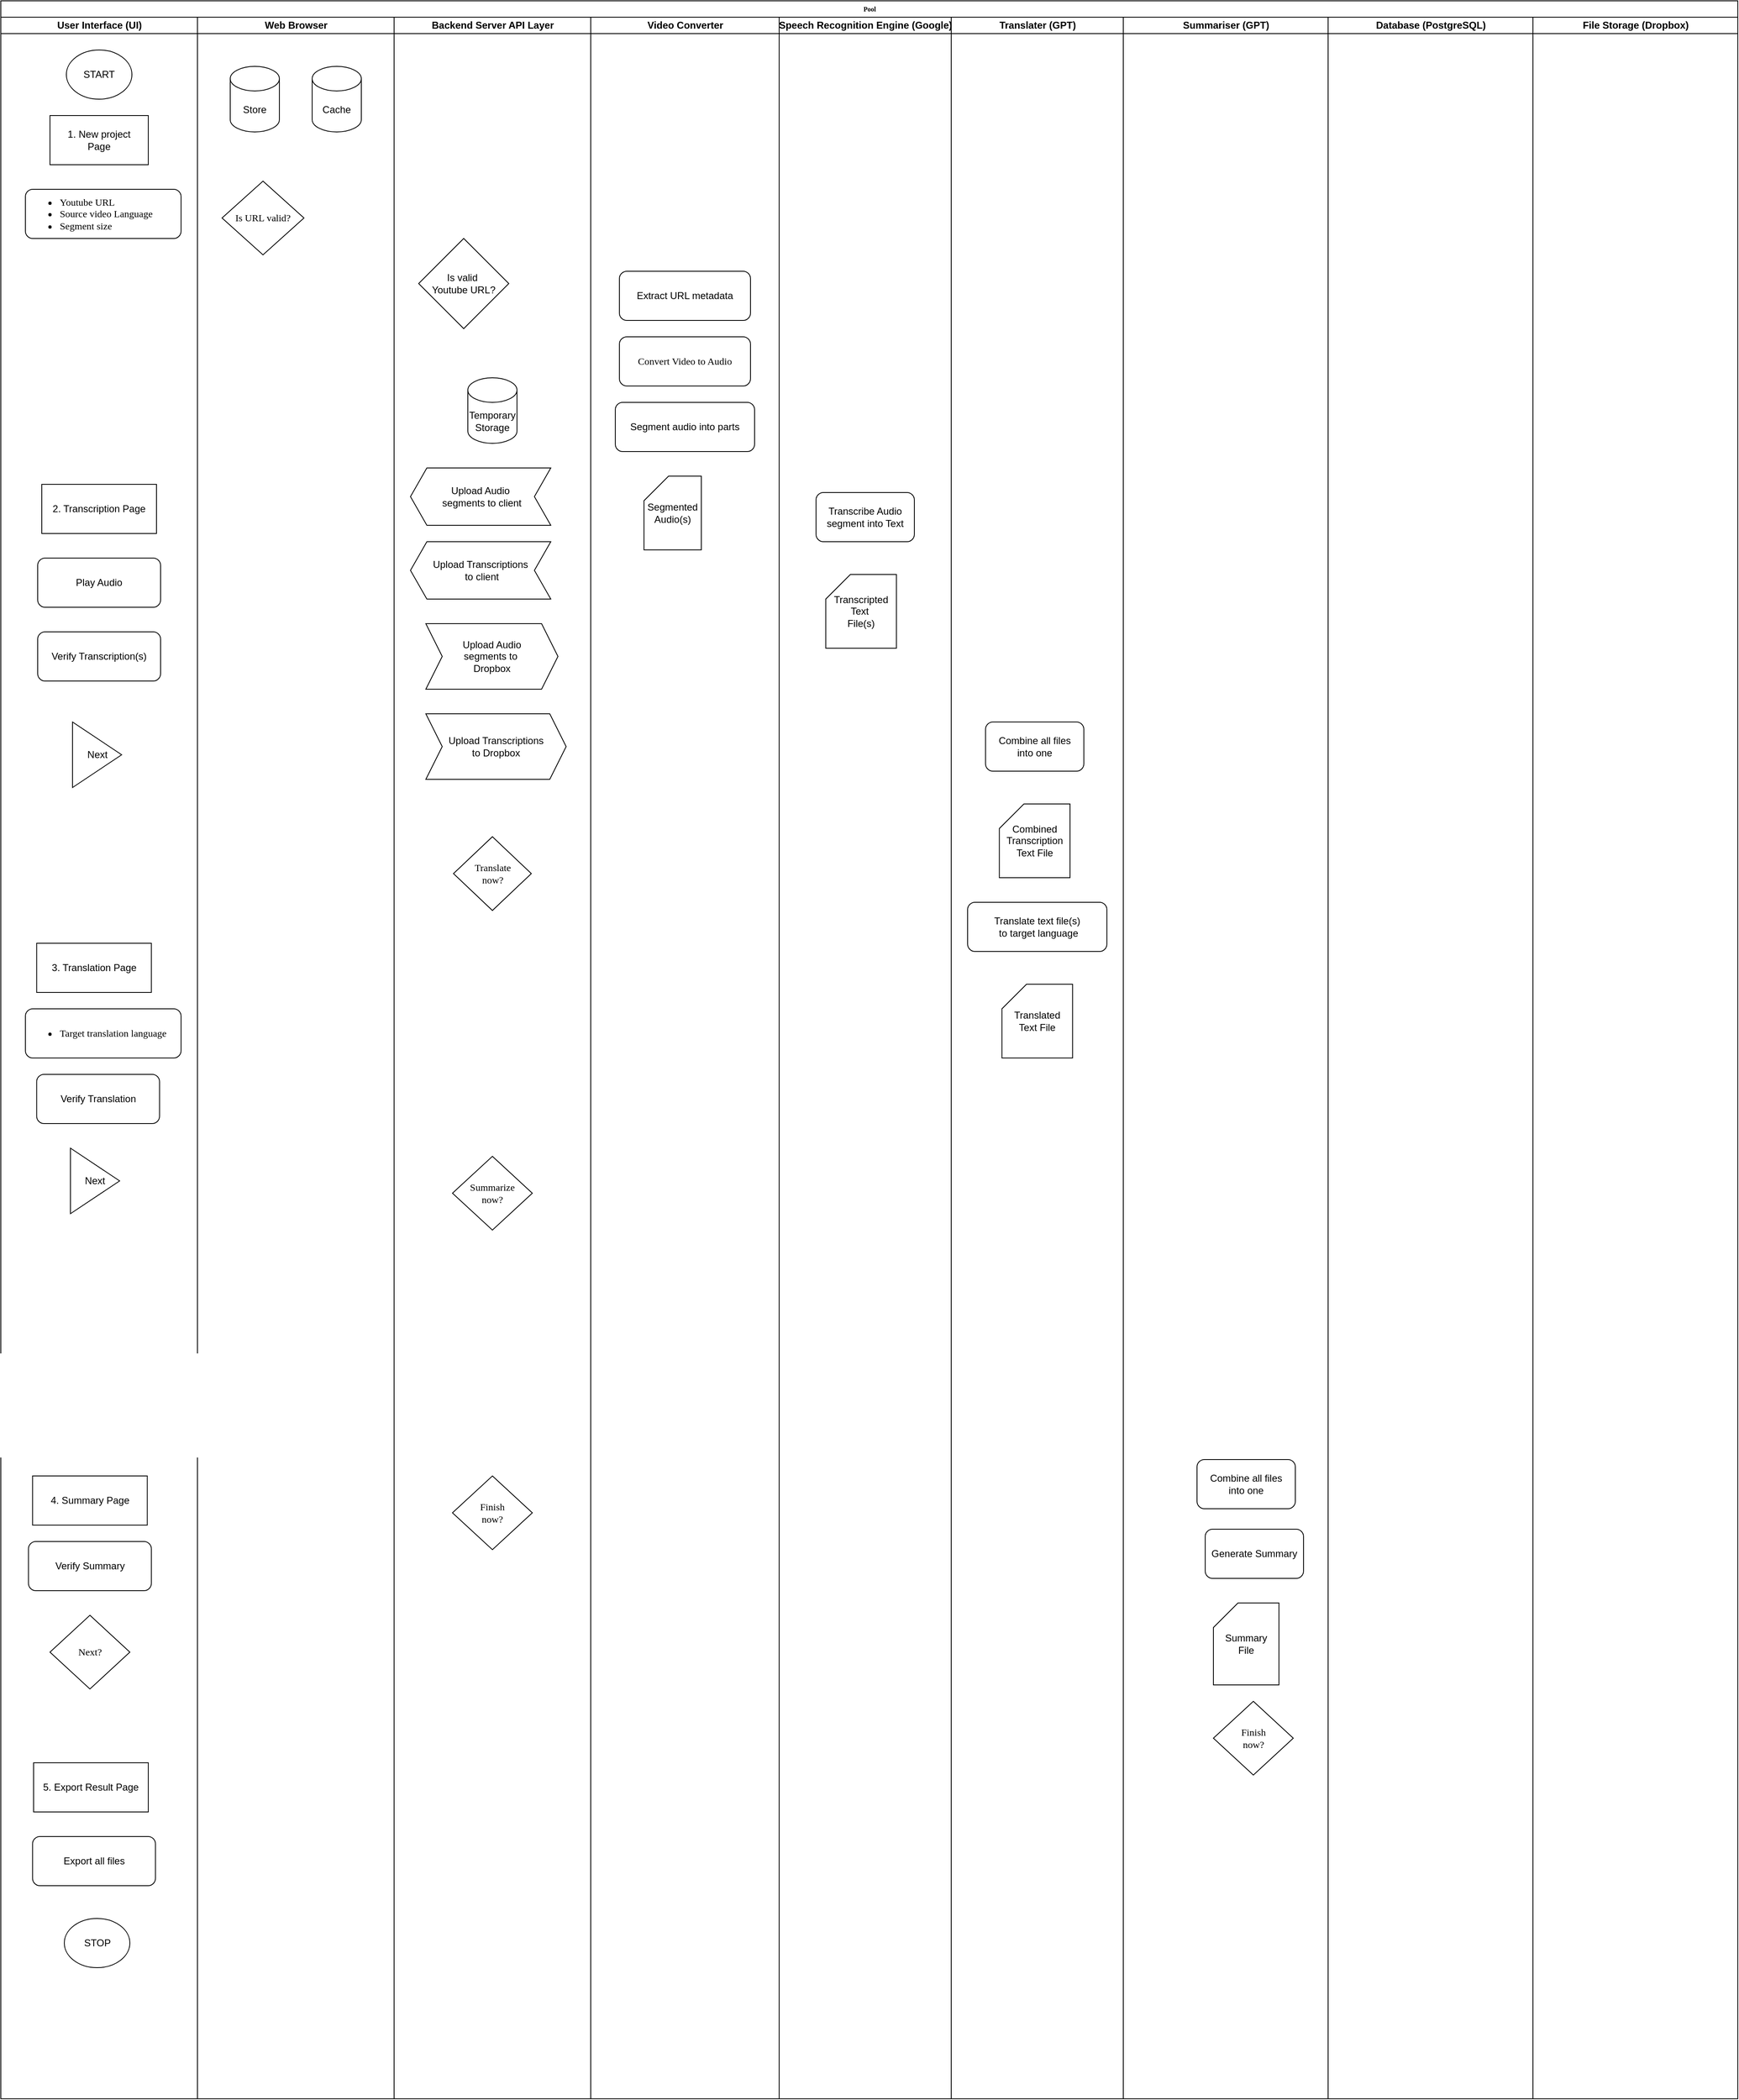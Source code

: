 <mxfile version="24.7.13">
  <diagram name="Page-1" id="74e2e168-ea6b-b213-b513-2b3c1d86103e">
    <mxGraphModel dx="1434" dy="827" grid="1" gridSize="10" guides="1" tooltips="1" connect="1" arrows="1" fold="1" page="1" pageScale="1" pageWidth="1100" pageHeight="850" background="none" math="0" shadow="0">
      <root>
        <mxCell id="0" />
        <mxCell id="1" parent="0" />
        <mxCell id="77e6c97f196da883-1" value="Pool" style="swimlane;html=1;childLayout=stackLayout;startSize=20;rounded=0;shadow=0;labelBackgroundColor=none;strokeWidth=1;fontFamily=Verdana;fontSize=8;align=center;" parent="1" vertex="1">
          <mxGeometry x="80" y="40" width="2120" height="2560" as="geometry" />
        </mxCell>
        <mxCell id="77e6c97f196da883-2" value="User Interface (UI)" style="swimlane;html=1;startSize=20;horizontal=1;" parent="77e6c97f196da883-1" vertex="1">
          <mxGeometry y="20" width="240" height="2540" as="geometry" />
        </mxCell>
        <mxCell id="77e6c97f196da883-8" value="&lt;span style=&quot;font-size: 12px;&quot;&gt;&lt;ul&gt;&lt;li&gt;Youtube URL&lt;br&gt;&lt;/li&gt;&lt;li&gt;Source video Language&lt;br&gt;&lt;/li&gt;&lt;li&gt;Segment size&lt;br&gt;&lt;/li&gt;&lt;/ul&gt;&lt;/span&gt;" style="rounded=1;whiteSpace=wrap;html=1;shadow=0;labelBackgroundColor=none;strokeWidth=1;fontFamily=Verdana;fontSize=14;align=left;" parent="77e6c97f196da883-2" vertex="1">
          <mxGeometry x="30" y="210" width="190" height="60" as="geometry" />
        </mxCell>
        <mxCell id="6zJ1nxUpefK5X0n5hMDf-39" value="START" style="ellipse;whiteSpace=wrap;html=1;" parent="77e6c97f196da883-2" vertex="1">
          <mxGeometry x="80" y="40" width="80" height="60" as="geometry" />
        </mxCell>
        <mxCell id="6zJ1nxUpefK5X0n5hMDf-42" value="1. New project&lt;div&gt;Page&lt;/div&gt;" style="rounded=0;whiteSpace=wrap;html=1;" parent="77e6c97f196da883-2" vertex="1">
          <mxGeometry x="60" y="120" width="120" height="60" as="geometry" />
        </mxCell>
        <mxCell id="6zJ1nxUpefK5X0n5hMDf-53" value="2. Transcription Page" style="rounded=0;whiteSpace=wrap;html=1;" parent="77e6c97f196da883-2" vertex="1">
          <mxGeometry x="50" y="570" width="140" height="60" as="geometry" />
        </mxCell>
        <mxCell id="6zJ1nxUpefK5X0n5hMDf-54" value="Verify Transcription(s)" style="rounded=1;whiteSpace=wrap;html=1;" parent="77e6c97f196da883-2" vertex="1">
          <mxGeometry x="45" y="750" width="150" height="60" as="geometry" />
        </mxCell>
        <mxCell id="6zJ1nxUpefK5X0n5hMDf-55" value="Play Audio" style="rounded=1;whiteSpace=wrap;html=1;" parent="77e6c97f196da883-2" vertex="1">
          <mxGeometry x="45" y="660" width="150" height="60" as="geometry" />
        </mxCell>
        <mxCell id="6zJ1nxUpefK5X0n5hMDf-56" value="3. Translation Page" style="rounded=0;whiteSpace=wrap;html=1;" parent="77e6c97f196da883-2" vertex="1">
          <mxGeometry x="43.75" y="1130" width="140" height="60" as="geometry" />
        </mxCell>
        <mxCell id="6zJ1nxUpefK5X0n5hMDf-60" value="&lt;span style=&quot;font-size: 12px;&quot;&gt;&lt;ul&gt;&lt;li&gt;Target translation language&lt;/li&gt;&lt;/ul&gt;&lt;/span&gt;" style="rounded=1;whiteSpace=wrap;html=1;shadow=0;labelBackgroundColor=none;strokeWidth=1;fontFamily=Verdana;fontSize=14;align=left;" parent="77e6c97f196da883-2" vertex="1">
          <mxGeometry x="30" y="1210" width="190" height="60" as="geometry" />
        </mxCell>
        <mxCell id="6zJ1nxUpefK5X0n5hMDf-59" value="Verify Translation" style="rounded=1;whiteSpace=wrap;html=1;" parent="77e6c97f196da883-2" vertex="1">
          <mxGeometry x="43.75" y="1290" width="150" height="60" as="geometry" />
        </mxCell>
        <mxCell id="6zJ1nxUpefK5X0n5hMDf-63" value="4. Summary Page" style="rounded=0;whiteSpace=wrap;html=1;" parent="77e6c97f196da883-2" vertex="1">
          <mxGeometry x="38.75" y="1780" width="140" height="60" as="geometry" />
        </mxCell>
        <mxCell id="6zJ1nxUpefK5X0n5hMDf-64" value="Verify Summary" style="rounded=1;whiteSpace=wrap;html=1;" parent="77e6c97f196da883-2" vertex="1">
          <mxGeometry x="33.75" y="1860" width="150" height="60" as="geometry" />
        </mxCell>
        <mxCell id="6zJ1nxUpefK5X0n5hMDf-65" value="Next?" style="rhombus;whiteSpace=wrap;html=1;rounded=0;shadow=0;labelBackgroundColor=none;strokeWidth=1;fontFamily=Verdana;fontSize=12;align=center;" parent="77e6c97f196da883-2" vertex="1">
          <mxGeometry x="60" y="1950" width="97.5" height="90" as="geometry" />
        </mxCell>
        <mxCell id="6zJ1nxUpefK5X0n5hMDf-66" value="5. Export Result Page" style="rounded=0;whiteSpace=wrap;html=1;" parent="77e6c97f196da883-2" vertex="1">
          <mxGeometry x="40" y="2130" width="140" height="60" as="geometry" />
        </mxCell>
        <mxCell id="6zJ1nxUpefK5X0n5hMDf-67" value="Export all files" style="rounded=1;whiteSpace=wrap;html=1;" parent="77e6c97f196da883-2" vertex="1">
          <mxGeometry x="38.75" y="2220" width="150" height="60" as="geometry" />
        </mxCell>
        <mxCell id="6zJ1nxUpefK5X0n5hMDf-68" value="STOP" style="ellipse;whiteSpace=wrap;html=1;" parent="77e6c97f196da883-2" vertex="1">
          <mxGeometry x="77.5" y="2320" width="80" height="60" as="geometry" />
        </mxCell>
        <mxCell id="au-5CJNhv95WWCOJURfa-1" value="Next" style="triangle;whiteSpace=wrap;html=1;" vertex="1" parent="77e6c97f196da883-2">
          <mxGeometry x="87.5" y="860" width="60" height="80" as="geometry" />
        </mxCell>
        <mxCell id="au-5CJNhv95WWCOJURfa-3" value="Next" style="triangle;whiteSpace=wrap;html=1;" vertex="1" parent="77e6c97f196da883-2">
          <mxGeometry x="85" y="1380" width="60" height="80" as="geometry" />
        </mxCell>
        <mxCell id="6zJ1nxUpefK5X0n5hMDf-44" value="Web Browser" style="swimlane;html=1;startSize=20;horizontal=1;" parent="77e6c97f196da883-1" vertex="1">
          <mxGeometry x="240" y="20" width="240" height="2540" as="geometry" />
        </mxCell>
        <mxCell id="6zJ1nxUpefK5X0n5hMDf-50" value="Store" style="shape=cylinder3;whiteSpace=wrap;html=1;boundedLbl=1;backgroundOutline=1;size=15;" parent="6zJ1nxUpefK5X0n5hMDf-44" vertex="1">
          <mxGeometry x="40" y="60" width="60" height="80" as="geometry" />
        </mxCell>
        <mxCell id="6zJ1nxUpefK5X0n5hMDf-49" value="Cache" style="shape=cylinder3;whiteSpace=wrap;html=1;boundedLbl=1;backgroundOutline=1;size=15;" parent="6zJ1nxUpefK5X0n5hMDf-44" vertex="1">
          <mxGeometry x="140" y="60" width="60" height="80" as="geometry" />
        </mxCell>
        <mxCell id="6zJ1nxUpefK5X0n5hMDf-11" value="Is URL valid?" style="rhombus;whiteSpace=wrap;html=1;rounded=0;shadow=0;labelBackgroundColor=none;strokeWidth=1;fontFamily=Verdana;fontSize=12;align=center;" parent="6zJ1nxUpefK5X0n5hMDf-44" vertex="1">
          <mxGeometry x="30" y="200" width="100" height="90" as="geometry" />
        </mxCell>
        <mxCell id="6zJ1nxUpefK5X0n5hMDf-61" value="Backend Server API Layer" style="swimlane;html=1;startSize=20;horizontal=1;" parent="77e6c97f196da883-1" vertex="1">
          <mxGeometry x="480" y="20" width="240" height="2540" as="geometry" />
        </mxCell>
        <mxCell id="6zJ1nxUpefK5X0n5hMDf-23" value="Translate&lt;div&gt;now?&lt;/div&gt;" style="rhombus;whiteSpace=wrap;html=1;rounded=0;shadow=0;labelBackgroundColor=none;strokeWidth=1;fontFamily=Verdana;fontSize=12;align=center;" parent="6zJ1nxUpefK5X0n5hMDf-61" vertex="1">
          <mxGeometry x="72.5" y="1000" width="95" height="90" as="geometry" />
        </mxCell>
        <mxCell id="6zJ1nxUpefK5X0n5hMDf-24" value="Summarize&lt;div&gt;now?&lt;/div&gt;" style="rhombus;whiteSpace=wrap;html=1;rounded=0;shadow=0;labelBackgroundColor=none;strokeWidth=1;fontFamily=Verdana;fontSize=12;align=center;" parent="6zJ1nxUpefK5X0n5hMDf-61" vertex="1">
          <mxGeometry x="71.25" y="1390" width="97.5" height="90" as="geometry" />
        </mxCell>
        <mxCell id="6zJ1nxUpefK5X0n5hMDf-25" value="Finish&lt;div&gt;now?&lt;/div&gt;" style="rhombus;whiteSpace=wrap;html=1;rounded=0;shadow=0;labelBackgroundColor=none;strokeWidth=1;fontFamily=Verdana;fontSize=12;align=center;" parent="6zJ1nxUpefK5X0n5hMDf-61" vertex="1">
          <mxGeometry x="71.25" y="1780" width="97.5" height="90" as="geometry" />
        </mxCell>
        <mxCell id="au-5CJNhv95WWCOJURfa-2" value="Upload Audio&lt;div&gt;&amp;nbsp;segments to client&lt;/div&gt;" style="shape=step;perimeter=stepPerimeter;whiteSpace=wrap;html=1;fixedSize=1;direction=west;" vertex="1" parent="6zJ1nxUpefK5X0n5hMDf-61">
          <mxGeometry x="20.0" y="550" width="171.25" height="70" as="geometry" />
        </mxCell>
        <mxCell id="au-5CJNhv95WWCOJURfa-5" value="Upload Transcriptions&lt;div&gt;&amp;nbsp;to client&lt;/div&gt;" style="shape=step;perimeter=stepPerimeter;whiteSpace=wrap;html=1;fixedSize=1;direction=west;" vertex="1" parent="6zJ1nxUpefK5X0n5hMDf-61">
          <mxGeometry x="20.0" y="640" width="171.25" height="70" as="geometry" />
        </mxCell>
        <mxCell id="au-5CJNhv95WWCOJURfa-6" value="Is valid&amp;nbsp;&lt;div&gt;Youtube URL?&lt;/div&gt;" style="rhombus;whiteSpace=wrap;html=1;" vertex="1" parent="6zJ1nxUpefK5X0n5hMDf-61">
          <mxGeometry x="30" y="270" width="110" height="110" as="geometry" />
        </mxCell>
        <mxCell id="au-5CJNhv95WWCOJURfa-7" value="Temporary&lt;div&gt;Storage&lt;/div&gt;" style="shape=cylinder3;whiteSpace=wrap;html=1;boundedLbl=1;backgroundOutline=1;size=15;" vertex="1" parent="6zJ1nxUpefK5X0n5hMDf-61">
          <mxGeometry x="90" y="440" width="60" height="80" as="geometry" />
        </mxCell>
        <mxCell id="au-5CJNhv95WWCOJURfa-9" value="Upload Audio&lt;div&gt;segments to&amp;nbsp;&lt;/div&gt;&lt;div&gt;Dropbox&lt;/div&gt;" style="shape=step;perimeter=stepPerimeter;whiteSpace=wrap;html=1;fixedSize=1;" vertex="1" parent="6zJ1nxUpefK5X0n5hMDf-61">
          <mxGeometry x="38.75" y="740" width="161.25" height="80" as="geometry" />
        </mxCell>
        <mxCell id="au-5CJNhv95WWCOJURfa-10" value="Upload Transcriptions&lt;div&gt;to Dropbox&lt;/div&gt;" style="shape=step;perimeter=stepPerimeter;whiteSpace=wrap;html=1;fixedSize=1;" vertex="1" parent="6zJ1nxUpefK5X0n5hMDf-61">
          <mxGeometry x="38.75" y="850" width="171.25" height="80" as="geometry" />
        </mxCell>
        <mxCell id="77e6c97f196da883-4" value="Video Converter" style="swimlane;html=1;startSize=20;" parent="77e6c97f196da883-1" vertex="1">
          <mxGeometry x="720" y="20" width="230" height="2540" as="geometry" />
        </mxCell>
        <mxCell id="77e6c97f196da883-12" value="Convert Video to Audio" style="rounded=1;whiteSpace=wrap;html=1;shadow=0;labelBackgroundColor=none;strokeWidth=1;fontFamily=Verdana;fontSize=12;align=center;" parent="77e6c97f196da883-4" vertex="1">
          <mxGeometry x="35" y="390" width="160" height="60" as="geometry" />
        </mxCell>
        <mxCell id="6zJ1nxUpefK5X0n5hMDf-18" value="Extract URL metadata" style="rounded=1;whiteSpace=wrap;html=1;" parent="77e6c97f196da883-4" vertex="1">
          <mxGeometry x="35" y="310" width="160" height="60" as="geometry" />
        </mxCell>
        <mxCell id="6zJ1nxUpefK5X0n5hMDf-19" value="Segment audio into parts" style="rounded=1;whiteSpace=wrap;html=1;" parent="77e6c97f196da883-4" vertex="1">
          <mxGeometry x="30" y="470" width="170" height="60" as="geometry" />
        </mxCell>
        <mxCell id="6zJ1nxUpefK5X0n5hMDf-26" value="Segmented&lt;div&gt;Audio(s)&lt;/div&gt;" style="shape=card;whiteSpace=wrap;html=1;" parent="77e6c97f196da883-4" vertex="1">
          <mxGeometry x="65" y="560" width="70" height="90" as="geometry" />
        </mxCell>
        <mxCell id="77e6c97f196da883-5" value="Speech Recognition Engine (Google)" style="swimlane;html=1;startSize=20;" parent="77e6c97f196da883-1" vertex="1">
          <mxGeometry x="950" y="20" width="210" height="2540" as="geometry" />
        </mxCell>
        <mxCell id="6zJ1nxUpefK5X0n5hMDf-20" value="Transcribe Audio segment into Text" style="rounded=1;whiteSpace=wrap;html=1;" parent="77e6c97f196da883-5" vertex="1">
          <mxGeometry x="45" y="580" width="120" height="60" as="geometry" />
        </mxCell>
        <mxCell id="6zJ1nxUpefK5X0n5hMDf-27" value="Transcripted&lt;div&gt;Text&amp;nbsp;&lt;/div&gt;&lt;div&gt;File(s)&lt;/div&gt;" style="shape=card;whiteSpace=wrap;html=1;" parent="77e6c97f196da883-5" vertex="1">
          <mxGeometry x="56.87" y="680" width="86.25" height="90" as="geometry" />
        </mxCell>
        <mxCell id="77e6c97f196da883-6" value="Translater (GPT)" style="swimlane;html=1;startSize=20;" parent="77e6c97f196da883-1" vertex="1">
          <mxGeometry x="1160" y="20" width="210" height="2540" as="geometry" />
        </mxCell>
        <mxCell id="6zJ1nxUpefK5X0n5hMDf-28" value="Translate text file(s)&lt;div&gt;&amp;nbsp;to target language&lt;/div&gt;" style="rounded=1;whiteSpace=wrap;html=1;" parent="77e6c97f196da883-6" vertex="1">
          <mxGeometry x="20" y="1080" width="170" height="60" as="geometry" />
        </mxCell>
        <mxCell id="6zJ1nxUpefK5X0n5hMDf-29" value="Translated&lt;div&gt;Text File&lt;/div&gt;" style="shape=card;whiteSpace=wrap;html=1;" parent="77e6c97f196da883-6" vertex="1">
          <mxGeometry x="61.88" y="1180" width="86.25" height="90" as="geometry" />
        </mxCell>
        <mxCell id="6zJ1nxUpefK5X0n5hMDf-57" value="Combine all files&lt;div&gt;into one&lt;/div&gt;" style="rounded=1;whiteSpace=wrap;html=1;" parent="77e6c97f196da883-6" vertex="1">
          <mxGeometry x="41.87" y="860" width="120" height="60" as="geometry" />
        </mxCell>
        <mxCell id="6zJ1nxUpefK5X0n5hMDf-58" value="&lt;div&gt;Combined&lt;/div&gt;&lt;div&gt;Transcription&lt;/div&gt;&lt;div&gt;Text File&lt;/div&gt;" style="shape=card;whiteSpace=wrap;html=1;" parent="77e6c97f196da883-6" vertex="1">
          <mxGeometry x="58.74" y="960" width="86.25" height="90" as="geometry" />
        </mxCell>
        <mxCell id="77e6c97f196da883-7" value="Summariser (GPT)" style="swimlane;html=1;startSize=20;" parent="77e6c97f196da883-1" vertex="1">
          <mxGeometry x="1370" y="20" width="250" height="2540" as="geometry" />
        </mxCell>
        <mxCell id="6zJ1nxUpefK5X0n5hMDf-32" value="Combine all files&lt;div&gt;into one&lt;/div&gt;" style="rounded=1;whiteSpace=wrap;html=1;" parent="77e6c97f196da883-7" vertex="1">
          <mxGeometry x="90" y="1760" width="120" height="60" as="geometry" />
        </mxCell>
        <mxCell id="6zJ1nxUpefK5X0n5hMDf-33" value="Generate Summary" style="rounded=1;whiteSpace=wrap;html=1;" parent="77e6c97f196da883-7" vertex="1">
          <mxGeometry x="100" y="1845" width="120" height="60" as="geometry" />
        </mxCell>
        <mxCell id="6zJ1nxUpefK5X0n5hMDf-34" value="Summary&lt;div&gt;File&lt;/div&gt;" style="shape=card;whiteSpace=wrap;html=1;" parent="77e6c97f196da883-7" vertex="1">
          <mxGeometry x="110" y="1935" width="80" height="100" as="geometry" />
        </mxCell>
        <mxCell id="6zJ1nxUpefK5X0n5hMDf-35" value="Finish&lt;div&gt;now?&lt;/div&gt;" style="rhombus;whiteSpace=wrap;html=1;rounded=0;shadow=0;labelBackgroundColor=none;strokeWidth=1;fontFamily=Verdana;fontSize=12;align=center;" parent="77e6c97f196da883-7" vertex="1">
          <mxGeometry x="110" y="2055" width="97.5" height="90" as="geometry" />
        </mxCell>
        <mxCell id="6zJ1nxUpefK5X0n5hMDf-51" value="Database (PostgreSQL)" style="swimlane;html=1;startSize=20;" parent="77e6c97f196da883-1" vertex="1">
          <mxGeometry x="1620" y="20" width="250" height="2540" as="geometry" />
        </mxCell>
        <mxCell id="6zJ1nxUpefK5X0n5hMDf-52" value="File Storage (Dropbox)" style="swimlane;html=1;startSize=20;" parent="77e6c97f196da883-1" vertex="1">
          <mxGeometry x="1870" y="20" width="250" height="2540" as="geometry" />
        </mxCell>
      </root>
    </mxGraphModel>
  </diagram>
</mxfile>
